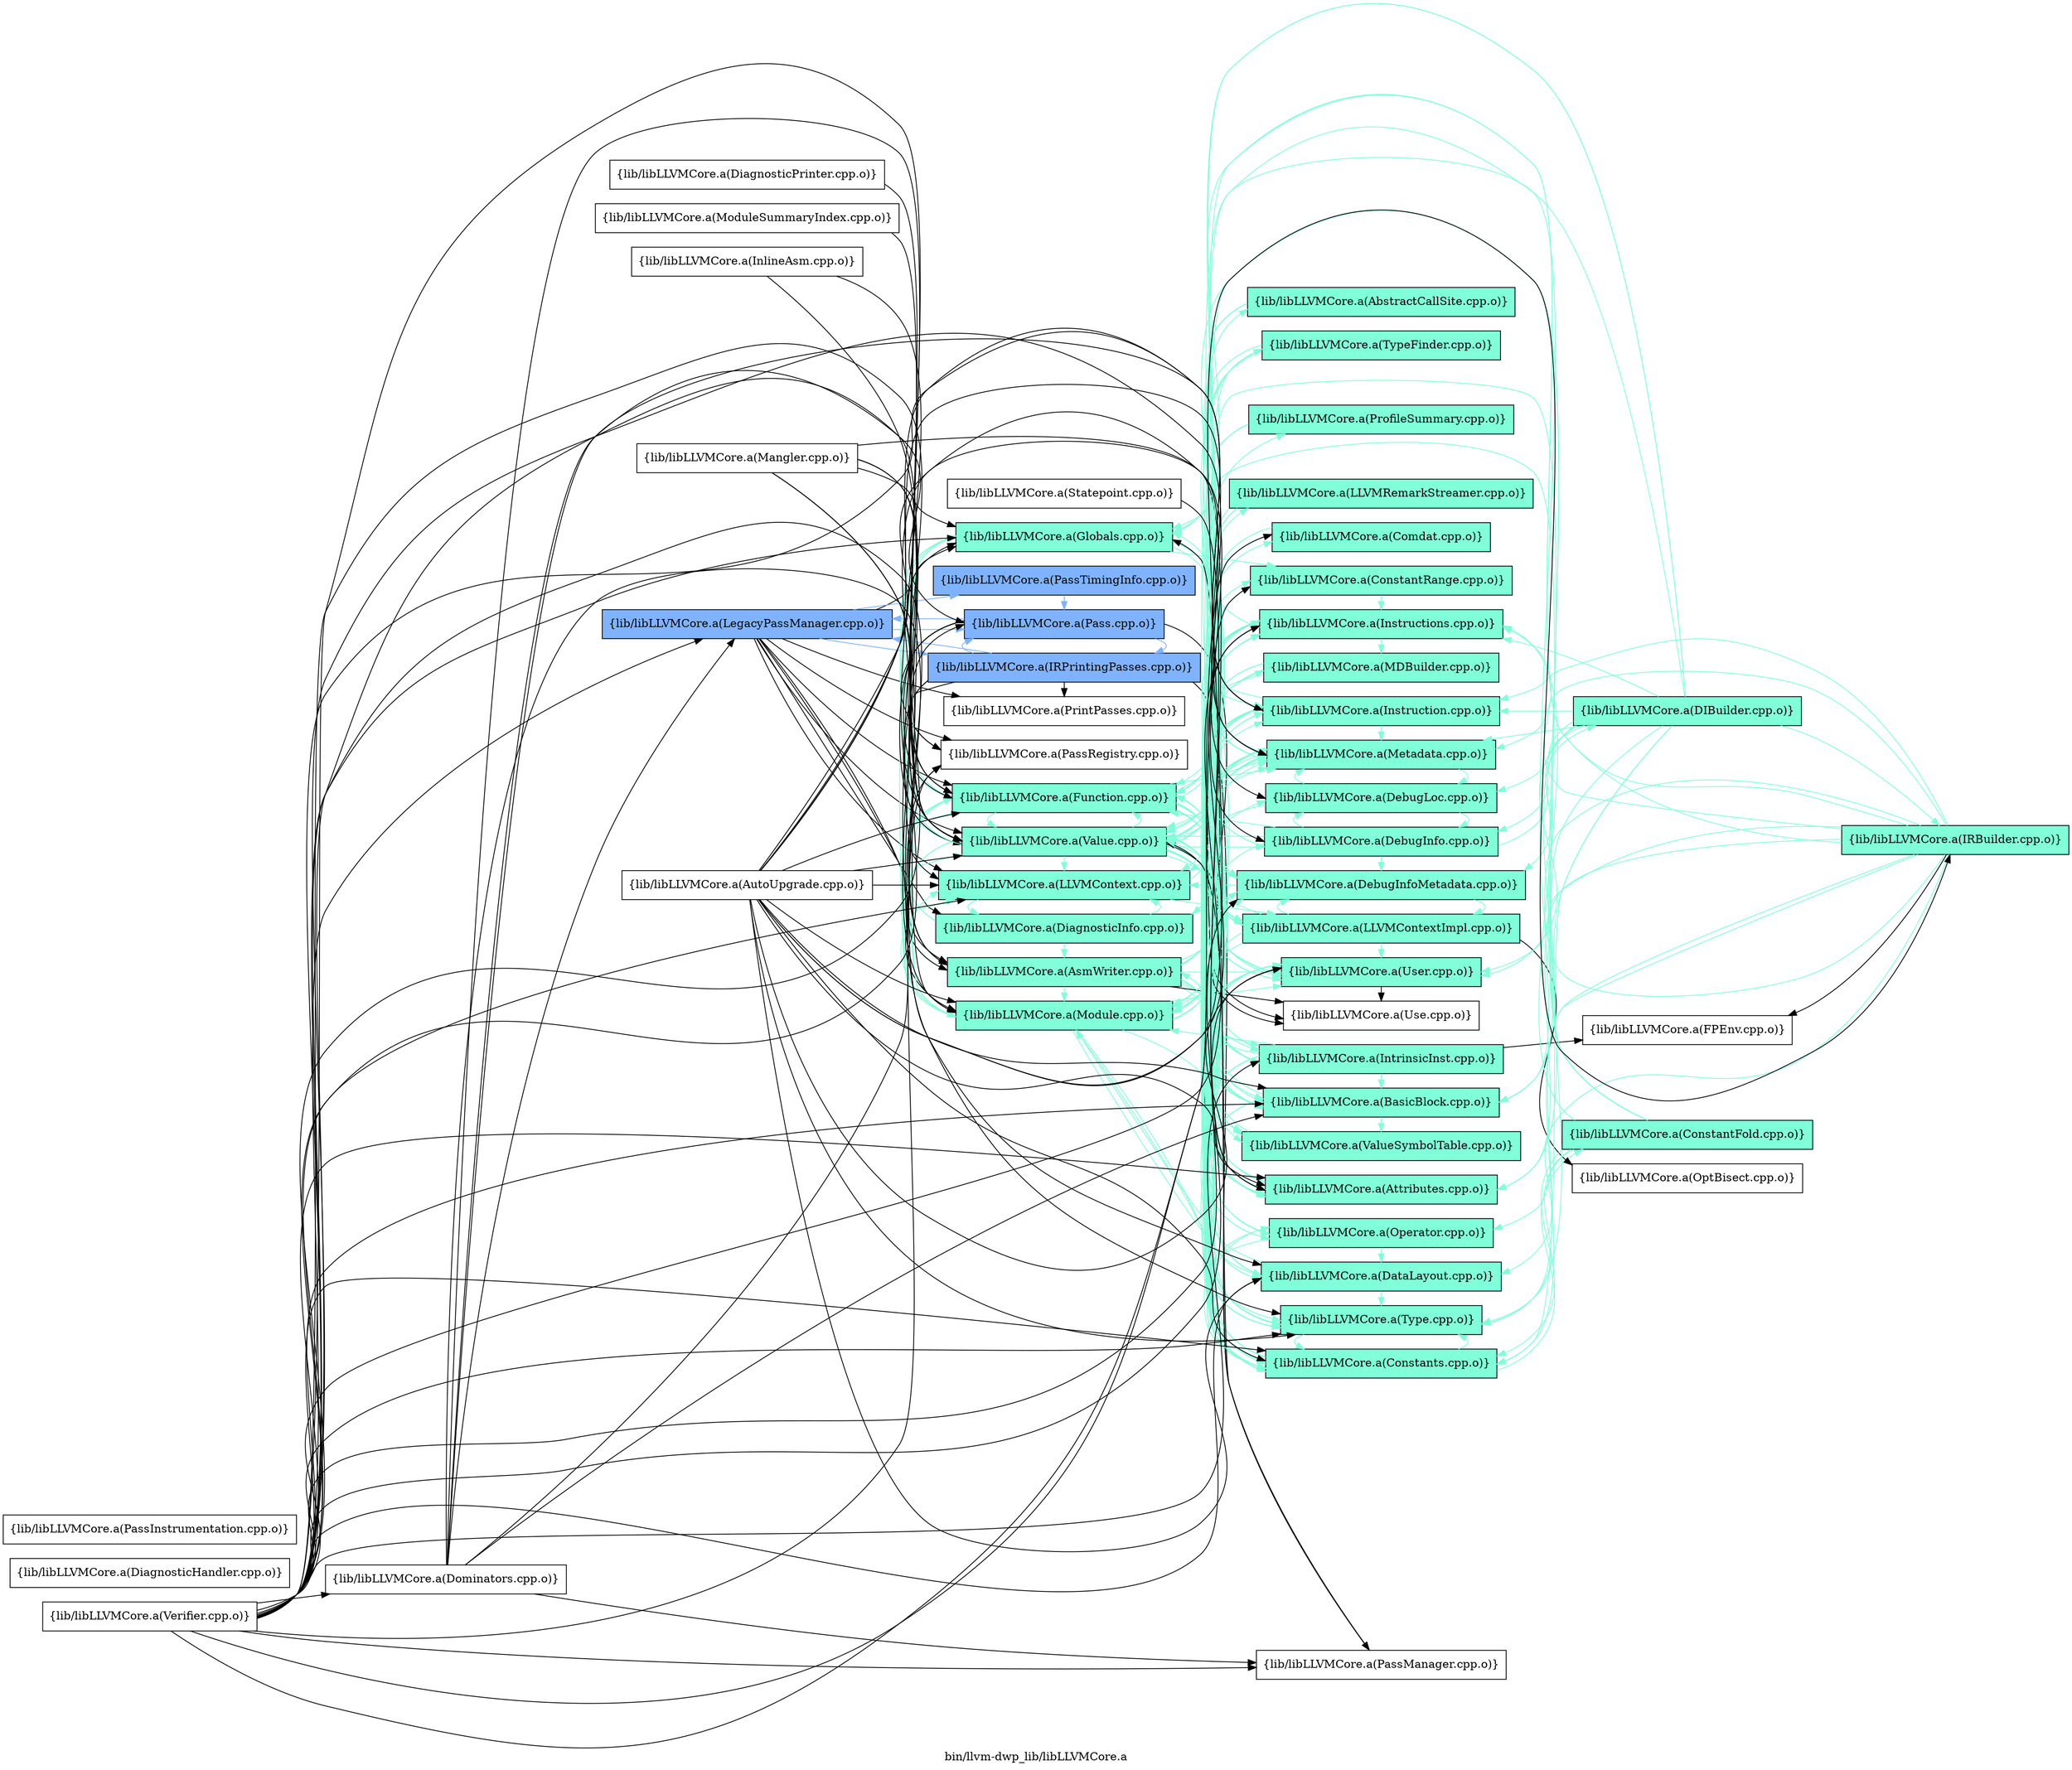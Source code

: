 digraph "bin/llvm-dwp_lib/libLLVMCore.a" {
	label="bin/llvm-dwp_lib/libLLVMCore.a";
	rankdir=LR;
	{ rank=same; Node0x55762fa77498;  }
	{ rank=same; Node0x55762fa7feb8; Node0x55762fa7e798; Node0x55762fa77bc8; Node0x55762fa71fe8; Node0x55762fa7adc8; Node0x55762fa78708; Node0x55762fa75328; Node0x55762fa83608; Node0x55762fa81f38; Node0x55762fa81718; Node0x55762fa84008; Node0x55762fa82028;  }
	{ rank=same; Node0x55762fa80688; Node0x55762fa7bc78; Node0x55762fa75aa8; Node0x55762fa7cda8; Node0x55762fa779e8; Node0x55762fa78758; Node0x55762fa75dc8; Node0x55762fa73e38; Node0x55762fa7a0a8; Node0x55762fa7a2d8; Node0x55762fa78e88; Node0x55762fa85138; Node0x55762fa81358; Node0x55762fa82cf8; Node0x55762fa80e08; Node0x55762fa75558; Node0x55762fa745b8; Node0x55762fa83b58; Node0x55762fa85e08; Node0x55762fa85778; Node0x55762fa81e48; Node0x55762fa7ba98; Node0x55762fa78488; Node0x55762fa83798; Node0x55762fa7c5d8;  }
	{ rank=same; Node0x55762fa75148; Node0x55762fa731b8; Node0x55762fa83ec8; Node0x55762fa7ea18;  }

	Node0x55762fa77498 [shape=record,shape=box,group=2,style=filled,fillcolor="0.600000 0.5 1",label="{lib/libLLVMCore.a(LegacyPassManager.cpp.o)}"];
	Node0x55762fa77498 -> Node0x55762fa7feb8;
	Node0x55762fa77498 -> Node0x55762fa7e798;
	Node0x55762fa77498 -> Node0x55762fa77bc8;
	Node0x55762fa77498 -> Node0x55762fa71fe8;
	Node0x55762fa77498 -> Node0x55762fa7adc8[color="0.600000 0.5 1"];
	Node0x55762fa77498 -> Node0x55762fa78708;
	Node0x55762fa77498 -> Node0x55762fa75328;
	Node0x55762fa77498 -> Node0x55762fa83608[color="0.600000 0.5 1"];
	Node0x55762fa77498 -> Node0x55762fa81f38;
	Node0x55762fa77498 -> Node0x55762fa81718[color="0.600000 0.5 1"];
	Node0x55762fa77498 -> Node0x55762fa84008;
	Node0x55762fa77498 -> Node0x55762fa82028;
	Node0x55762fa75328 [shape=record,shape=box,group=1,style=filled,fillcolor="0.450000 0.5 1",label="{lib/libLLVMCore.a(Module.cpp.o)}"];
	Node0x55762fa75328 -> Node0x55762fa7cda8[color="0.450000 0.5 1"];
	Node0x55762fa75328 -> Node0x55762fa7e798[color="0.450000 0.5 1"];
	Node0x55762fa75328 -> Node0x55762fa75558[color="0.450000 0.5 1"];
	Node0x55762fa75328 -> Node0x55762fa73e38[color="0.450000 0.5 1"];
	Node0x55762fa75328 -> Node0x55762fa71fe8[color="0.450000 0.5 1"];
	Node0x55762fa75328 -> Node0x55762fa78708[color="0.450000 0.5 1"];
	Node0x55762fa75328 -> Node0x55762fa75aa8[color="0.450000 0.5 1"];
	Node0x55762fa75328 -> Node0x55762fa83798[color="0.450000 0.5 1"];
	Node0x55762fa75328 -> Node0x55762fa85138[color="0.450000 0.5 1"];
	Node0x55762fa75328 -> Node0x55762fa85e08[color="0.450000 0.5 1"];
	Node0x55762fa75328 -> Node0x55762fa81358[color="0.450000 0.5 1"];
	Node0x55762fa75328 -> Node0x55762fa82028[color="0.450000 0.5 1"];
	Node0x55762fa75328 -> Node0x55762fa82cf8[color="0.450000 0.5 1"];
	Node0x55762fa83608 [shape=record,shape=box,group=2,style=filled,fillcolor="0.600000 0.5 1",label="{lib/libLLVMCore.a(Pass.cpp.o)}"];
	Node0x55762fa83608 -> Node0x55762fa7e798;
	Node0x55762fa83608 -> Node0x55762fa78758;
	Node0x55762fa83608 -> Node0x55762fa7adc8[color="0.600000 0.5 1"];
	Node0x55762fa83608 -> Node0x55762fa78708;
	Node0x55762fa83608 -> Node0x55762fa77498[color="0.600000 0.5 1"];
	Node0x55762fa83608 -> Node0x55762fa81f38;
	Node0x55762fa83608 -> Node0x55762fa82028;
	Node0x55762fa82028 [shape=record,shape=box,group=1,style=filled,fillcolor="0.450000 0.5 1",label="{lib/libLLVMCore.a(Value.cpp.o)}"];
	Node0x55762fa82028 -> Node0x55762fa7cda8[color="0.450000 0.5 1"];
	Node0x55762fa82028 -> Node0x55762fa7c5d8[color="0.450000 0.5 1"];
	Node0x55762fa82028 -> Node0x55762fa7e798[color="0.450000 0.5 1"];
	Node0x55762fa82028 -> Node0x55762fa78758[color="0.450000 0.5 1"];
	Node0x55762fa82028 -> Node0x55762fa75dc8[color="0.450000 0.5 1"];
	Node0x55762fa82028 -> Node0x55762fa73e38[color="0.450000 0.5 1"];
	Node0x55762fa82028 -> Node0x55762fa71fe8[color="0.450000 0.5 1"];
	Node0x55762fa82028 -> Node0x55762fa7bc78[color="0.450000 0.5 1"];
	Node0x55762fa82028 -> Node0x55762fa7a0a8[color="0.450000 0.5 1"];
	Node0x55762fa82028 -> Node0x55762fa7a2d8[color="0.450000 0.5 1"];
	Node0x55762fa82028 -> Node0x55762fa78708[color="0.450000 0.5 1"];
	Node0x55762fa82028 -> Node0x55762fa7ba98[color="0.450000 0.5 1"];
	Node0x55762fa82028 -> Node0x55762fa75aa8[color="0.450000 0.5 1"];
	Node0x55762fa82028 -> Node0x55762fa83b58[color="0.450000 0.5 1"];
	Node0x55762fa82028 -> Node0x55762fa85138[color="0.450000 0.5 1"];
	Node0x55762fa82028 -> Node0x55762fa85778;
	Node0x55762fa82028 -> Node0x55762fa81358[color="0.450000 0.5 1"];
	Node0x55762fa82028 -> Node0x55762fa82cf8[color="0.450000 0.5 1"];
	Node0x55762fa78758 [shape=record,shape=box,group=1,style=filled,fillcolor="0.450000 0.5 1",label="{lib/libLLVMCore.a(Attributes.cpp.o)}"];
	Node0x55762fa78758 -> Node0x55762fa7e798[color="0.450000 0.5 1"];
	Node0x55762fa78758 -> Node0x55762fa77bc8[color="0.450000 0.5 1"];
	Node0x55762fa73e38 [shape=record,shape=box,group=1,style=filled,fillcolor="0.450000 0.5 1",label="{lib/libLLVMCore.a(Constants.cpp.o)}"];
	Node0x55762fa73e38 -> Node0x55762fa7e798[color="0.450000 0.5 1"];
	Node0x55762fa73e38 -> Node0x55762fa75148[color="0.450000 0.5 1"];
	Node0x55762fa73e38 -> Node0x55762fa71fe8[color="0.450000 0.5 1"];
	Node0x55762fa73e38 -> Node0x55762fa7bc78[color="0.450000 0.5 1"];
	Node0x55762fa73e38 -> Node0x55762fa7a0a8[color="0.450000 0.5 1"];
	Node0x55762fa73e38 -> Node0x55762fa83b58[color="0.450000 0.5 1"];
	Node0x55762fa73e38 -> Node0x55762fa85138[color="0.450000 0.5 1"];
	Node0x55762fa73e38 -> Node0x55762fa81358[color="0.450000 0.5 1"];
	Node0x55762fa73e38 -> Node0x55762fa82028[color="0.450000 0.5 1"];
	Node0x55762fa78bb8 [shape=record,shape=box,group=0,label="{lib/libLLVMCore.a(Mangler.cpp.o)}"];
	Node0x55762fa78bb8 -> Node0x55762fa7cda8;
	Node0x55762fa78bb8 -> Node0x55762fa7e798;
	Node0x55762fa78bb8 -> Node0x55762fa78758;
	Node0x55762fa78bb8 -> Node0x55762fa71fe8;
	Node0x55762fa78bb8 -> Node0x55762fa75328;
	Node0x55762fa78bb8 -> Node0x55762fa82028;
	Node0x55762fa75aa8 [shape=record,shape=box,group=1,style=filled,fillcolor="0.450000 0.5 1",label="{lib/libLLVMCore.a(Metadata.cpp.o)}"];
	Node0x55762fa75aa8 -> Node0x55762fa80e08[color="0.450000 0.5 1"];
	Node0x55762fa75aa8 -> Node0x55762fa80688[color="0.450000 0.5 1"];
	Node0x55762fa75aa8 -> Node0x55762fa745b8[color="0.450000 0.5 1"];
	Node0x55762fa75aa8 -> Node0x55762fa73e38[color="0.450000 0.5 1"];
	Node0x55762fa75aa8 -> Node0x55762fa78708[color="0.450000 0.5 1"];
	Node0x55762fa75aa8 -> Node0x55762fa7ba98[color="0.450000 0.5 1"];
	Node0x55762fa75aa8 -> Node0x55762fa75328[color="0.450000 0.5 1"];
	Node0x55762fa75aa8 -> Node0x55762fa85138[color="0.450000 0.5 1"];
	Node0x55762fa75aa8 -> Node0x55762fa82028[color="0.450000 0.5 1"];
	Node0x55762fa7cda8 [shape=record,shape=box,group=1,style=filled,fillcolor="0.450000 0.5 1",label="{lib/libLLVMCore.a(DataLayout.cpp.o)}"];
	Node0x55762fa7cda8 -> Node0x55762fa71fe8[color="0.450000 0.5 1"];
	Node0x55762fa7cda8 -> Node0x55762fa75328[color="0.450000 0.5 1"];
	Node0x55762fa7cda8 -> Node0x55762fa85138[color="0.450000 0.5 1"];
	Node0x55762fa7feb8 [shape=record,shape=box,group=1,style=filled,fillcolor="0.450000 0.5 1",label="{lib/libLLVMCore.a(DiagnosticInfo.cpp.o)}"];
	Node0x55762fa7feb8 -> Node0x55762fa80688[color="0.450000 0.5 1"];
	Node0x55762fa7feb8 -> Node0x55762fa7e798[color="0.450000 0.5 1"];
	Node0x55762fa7feb8 -> Node0x55762fa77bc8[color="0.450000 0.5 1"];
	Node0x55762fa7feb8 -> Node0x55762fa7bc78[color="0.450000 0.5 1"];
	Node0x55762fa7feb8 -> Node0x55762fa78708[color="0.450000 0.5 1"];
	Node0x55762fa7feb8 -> Node0x55762fa75aa8[color="0.450000 0.5 1"];
	Node0x55762fa7feb8 -> Node0x55762fa82028[color="0.450000 0.5 1"];
	Node0x55762fa7e798 [shape=record,shape=box,group=1,style=filled,fillcolor="0.450000 0.5 1",label="{lib/libLLVMCore.a(Function.cpp.o)}"];
	Node0x55762fa7e798 -> Node0x55762fa7cda8[color="0.450000 0.5 1"];
	Node0x55762fa7e798 -> Node0x55762fa779e8[color="0.450000 0.5 1"];
	Node0x55762fa7e798 -> Node0x55762fa78758[color="0.450000 0.5 1"];
	Node0x55762fa7e798 -> Node0x55762fa75dc8[color="0.450000 0.5 1"];
	Node0x55762fa7e798 -> Node0x55762fa73e38[color="0.450000 0.5 1"];
	Node0x55762fa7e798 -> Node0x55762fa71fe8[color="0.450000 0.5 1"];
	Node0x55762fa7e798 -> Node0x55762fa7a0a8[color="0.450000 0.5 1"];
	Node0x55762fa7e798 -> Node0x55762fa7a2d8[color="0.450000 0.5 1"];
	Node0x55762fa7e798 -> Node0x55762fa78708[color="0.450000 0.5 1"];
	Node0x55762fa7e798 -> Node0x55762fa78e88[color="0.450000 0.5 1"];
	Node0x55762fa7e798 -> Node0x55762fa75aa8[color="0.450000 0.5 1"];
	Node0x55762fa7e798 -> Node0x55762fa75328[color="0.450000 0.5 1"];
	Node0x55762fa7e798 -> Node0x55762fa85138[color="0.450000 0.5 1"];
	Node0x55762fa7e798 -> Node0x55762fa81358[color="0.450000 0.5 1"];
	Node0x55762fa7e798 -> Node0x55762fa82028[color="0.450000 0.5 1"];
	Node0x55762fa7e798 -> Node0x55762fa82cf8[color="0.450000 0.5 1"];
	Node0x55762fa71fe8 [shape=record,shape=box,group=1,style=filled,fillcolor="0.450000 0.5 1",label="{lib/libLLVMCore.a(Globals.cpp.o)}"];
	Node0x55762fa71fe8 -> Node0x55762fa7e798[color="0.450000 0.5 1"];
	Node0x55762fa71fe8 -> Node0x55762fa745b8[color="0.450000 0.5 1"];
	Node0x55762fa71fe8 -> Node0x55762fa73e38[color="0.450000 0.5 1"];
	Node0x55762fa71fe8 -> Node0x55762fa75aa8[color="0.450000 0.5 1"];
	Node0x55762fa71fe8 -> Node0x55762fa75328[color="0.450000 0.5 1"];
	Node0x55762fa71fe8 -> Node0x55762fa85138[color="0.450000 0.5 1"];
	Node0x55762fa71fe8 -> Node0x55762fa81358[color="0.450000 0.5 1"];
	Node0x55762fa71fe8 -> Node0x55762fa82028[color="0.450000 0.5 1"];
	Node0x55762fa72768 [shape=record,shape=box,group=1,style=filled,fillcolor="0.450000 0.5 1",label="{lib/libLLVMCore.a(IRBuilder.cpp.o)}"];
	Node0x55762fa72768 -> Node0x55762fa7cda8[color="0.450000 0.5 1"];
	Node0x55762fa72768 -> Node0x55762fa7e798[color="0.450000 0.5 1"];
	Node0x55762fa72768 -> Node0x55762fa78758[color="0.450000 0.5 1"];
	Node0x55762fa72768 -> Node0x55762fa75dc8[color="0.450000 0.5 1"];
	Node0x55762fa72768 -> Node0x55762fa73e38[color="0.450000 0.5 1"];
	Node0x55762fa72768 -> Node0x55762fa71fe8[color="0.450000 0.5 1"];
	Node0x55762fa72768 -> Node0x55762fa731b8;
	Node0x55762fa72768 -> Node0x55762fa7bc78[color="0.450000 0.5 1"];
	Node0x55762fa72768 -> Node0x55762fa7a0a8[color="0.450000 0.5 1"];
	Node0x55762fa72768 -> Node0x55762fa75aa8[color="0.450000 0.5 1"];
	Node0x55762fa72768 -> Node0x55762fa85138[color="0.450000 0.5 1"];
	Node0x55762fa72768 -> Node0x55762fa81358[color="0.450000 0.5 1"];
	Node0x55762fa72768 -> Node0x55762fa82028[color="0.450000 0.5 1"];
	Node0x55762fa7b9f8 [shape=record,shape=box,group=0,label="{lib/libLLVMCore.a(InlineAsm.cpp.o)}"];
	Node0x55762fa7b9f8 -> Node0x55762fa85138;
	Node0x55762fa7b9f8 -> Node0x55762fa82028;
	Node0x55762fa7bc78 [shape=record,shape=box,group=1,style=filled,fillcolor="0.450000 0.5 1",label="{lib/libLLVMCore.a(Instruction.cpp.o)}"];
	Node0x55762fa7bc78 -> Node0x55762fa78758[color="0.450000 0.5 1"];
	Node0x55762fa7bc78 -> Node0x55762fa75dc8[color="0.450000 0.5 1"];
	Node0x55762fa7bc78 -> Node0x55762fa73e38[color="0.450000 0.5 1"];
	Node0x55762fa7bc78 -> Node0x55762fa7a0a8[color="0.450000 0.5 1"];
	Node0x55762fa7bc78 -> Node0x55762fa75aa8[color="0.450000 0.5 1"];
	Node0x55762fa7bc78 -> Node0x55762fa81358[color="0.450000 0.5 1"];
	Node0x55762fa7bc78 -> Node0x55762fa82028[color="0.450000 0.5 1"];
	Node0x55762fa7a0a8 [shape=record,shape=box,group=1,style=filled,fillcolor="0.450000 0.5 1",label="{lib/libLLVMCore.a(Instructions.cpp.o)}"];
	Node0x55762fa7a0a8 -> Node0x55762fa7cda8[color="0.450000 0.5 1"];
	Node0x55762fa7a0a8 -> Node0x55762fa7e798[color="0.450000 0.5 1"];
	Node0x55762fa7a0a8 -> Node0x55762fa78758[color="0.450000 0.5 1"];
	Node0x55762fa7a0a8 -> Node0x55762fa75dc8[color="0.450000 0.5 1"];
	Node0x55762fa7a0a8 -> Node0x55762fa73e38[color="0.450000 0.5 1"];
	Node0x55762fa7a0a8 -> Node0x55762fa7bc78[color="0.450000 0.5 1"];
	Node0x55762fa7a0a8 -> Node0x55762fa7ba98[color="0.450000 0.5 1"];
	Node0x55762fa7a0a8 -> Node0x55762fa78e88[color="0.450000 0.5 1"];
	Node0x55762fa7a0a8 -> Node0x55762fa75aa8[color="0.450000 0.5 1"];
	Node0x55762fa7a0a8 -> Node0x55762fa75328[color="0.450000 0.5 1"];
	Node0x55762fa7a0a8 -> Node0x55762fa83b58[color="0.450000 0.5 1"];
	Node0x55762fa7a0a8 -> Node0x55762fa85138[color="0.450000 0.5 1"];
	Node0x55762fa7a0a8 -> Node0x55762fa85778;
	Node0x55762fa7a0a8 -> Node0x55762fa81358[color="0.450000 0.5 1"];
	Node0x55762fa7a0a8 -> Node0x55762fa82028[color="0.450000 0.5 1"];
	Node0x55762fa78708 [shape=record,shape=box,group=1,style=filled,fillcolor="0.450000 0.5 1",label="{lib/libLLVMCore.a(LLVMContext.cpp.o)}"];
	Node0x55762fa78708 -> Node0x55762fa7feb8[color="0.450000 0.5 1"];
	Node0x55762fa78708 -> Node0x55762fa7ba98[color="0.450000 0.5 1"];
	Node0x55762fa78708 -> Node0x55762fa78488[color="0.450000 0.5 1"];
	Node0x55762fa85138 [shape=record,shape=box,group=1,style=filled,fillcolor="0.450000 0.5 1",label="{lib/libLLVMCore.a(Type.cpp.o)}"];
	Node0x55762fa85138 -> Node0x55762fa73e38[color="0.450000 0.5 1"];
	Node0x55762fa81358 [shape=record,shape=box,group=1,style=filled,fillcolor="0.450000 0.5 1",label="{lib/libLLVMCore.a(User.cpp.o)}"];
	Node0x55762fa81358 -> Node0x55762fa7a2d8[color="0.450000 0.5 1"];
	Node0x55762fa81358 -> Node0x55762fa85778;
	Node0x55762fa75dc8 [shape=record,shape=box,group=1,style=filled,fillcolor="0.450000 0.5 1",label="{lib/libLLVMCore.a(BasicBlock.cpp.o)}"];
	Node0x55762fa75dc8 -> Node0x55762fa73e38[color="0.450000 0.5 1"];
	Node0x55762fa75dc8 -> Node0x55762fa7bc78[color="0.450000 0.5 1"];
	Node0x55762fa75dc8 -> Node0x55762fa7a0a8[color="0.450000 0.5 1"];
	Node0x55762fa75dc8 -> Node0x55762fa75aa8[color="0.450000 0.5 1"];
	Node0x55762fa75dc8 -> Node0x55762fa85138[color="0.450000 0.5 1"];
	Node0x55762fa75dc8 -> Node0x55762fa81358[color="0.450000 0.5 1"];
	Node0x55762fa75dc8 -> Node0x55762fa82028[color="0.450000 0.5 1"];
	Node0x55762fa75dc8 -> Node0x55762fa82cf8[color="0.450000 0.5 1"];
	Node0x55762fa7a2d8 [shape=record,shape=box,group=1,style=filled,fillcolor="0.450000 0.5 1",label="{lib/libLLVMCore.a(IntrinsicInst.cpp.o)}"];
	Node0x55762fa7a2d8 -> Node0x55762fa7cda8[color="0.450000 0.5 1"];
	Node0x55762fa7a2d8 -> Node0x55762fa80e08[color="0.450000 0.5 1"];
	Node0x55762fa7a2d8 -> Node0x55762fa7e798[color="0.450000 0.5 1"];
	Node0x55762fa7a2d8 -> Node0x55762fa78758[color="0.450000 0.5 1"];
	Node0x55762fa7a2d8 -> Node0x55762fa75dc8[color="0.450000 0.5 1"];
	Node0x55762fa7a2d8 -> Node0x55762fa73e38[color="0.450000 0.5 1"];
	Node0x55762fa7a2d8 -> Node0x55762fa731b8;
	Node0x55762fa7a2d8 -> Node0x55762fa7bc78[color="0.450000 0.5 1"];
	Node0x55762fa7a2d8 -> Node0x55762fa7a0a8[color="0.450000 0.5 1"];
	Node0x55762fa7a2d8 -> Node0x55762fa75aa8[color="0.450000 0.5 1"];
	Node0x55762fa7a2d8 -> Node0x55762fa75328[color="0.450000 0.5 1"];
	Node0x55762fa7a2d8 -> Node0x55762fa83b58[color="0.450000 0.5 1"];
	Node0x55762fa7a2d8 -> Node0x55762fa85138[color="0.450000 0.5 1"];
	Node0x55762fa7a2d8 -> Node0x55762fa81358[color="0.450000 0.5 1"];
	Node0x55762fa7a2d8 -> Node0x55762fa82028[color="0.450000 0.5 1"];
	Node0x55762fa83b58 [shape=record,shape=box,group=1,style=filled,fillcolor="0.450000 0.5 1",label="{lib/libLLVMCore.a(Operator.cpp.o)}"];
	Node0x55762fa83b58 -> Node0x55762fa7cda8[color="0.450000 0.5 1"];
	Node0x55762fa83b58 -> Node0x55762fa73e38[color="0.450000 0.5 1"];
	Node0x55762fa83b58 -> Node0x55762fa85138[color="0.450000 0.5 1"];
	Node0x55762fa80e08 [shape=record,shape=box,group=1,style=filled,fillcolor="0.450000 0.5 1",label="{lib/libLLVMCore.a(DebugInfoMetadata.cpp.o)}"];
	Node0x55762fa80e08 -> Node0x55762fa73e38[color="0.450000 0.5 1"];
	Node0x55762fa80e08 -> Node0x55762fa78708[color="0.450000 0.5 1"];
	Node0x55762fa80e08 -> Node0x55762fa7ba98[color="0.450000 0.5 1"];
	Node0x55762fa80e08 -> Node0x55762fa75aa8[color="0.450000 0.5 1"];
	Node0x55762fa80e08 -> Node0x55762fa85138[color="0.450000 0.5 1"];
	Node0x55762fa745b8 [shape=record,shape=box,group=1,style=filled,fillcolor="0.450000 0.5 1",label="{lib/libLLVMCore.a(ConstantRange.cpp.o)}"];
	Node0x55762fa745b8 -> Node0x55762fa7a0a8[color="0.450000 0.5 1"];
	Node0x55762fa81f38 [shape=record,shape=box,group=0,label="{lib/libLLVMCore.a(PassRegistry.cpp.o)}"];
	Node0x55762fa80688 [shape=record,shape=box,group=1,style=filled,fillcolor="0.450000 0.5 1",label="{lib/libLLVMCore.a(DebugLoc.cpp.o)}"];
	Node0x55762fa80688 -> Node0x55762fa7c5d8[color="0.450000 0.5 1"];
	Node0x55762fa80688 -> Node0x55762fa80e08[color="0.450000 0.5 1"];
	Node0x55762fa80688 -> Node0x55762fa75aa8[color="0.450000 0.5 1"];
	Node0x55762fa7ef68 [shape=record,shape=box,group=0,label="{lib/libLLVMCore.a(Dominators.cpp.o)}"];
	Node0x55762fa7ef68 -> Node0x55762fa77bc8;
	Node0x55762fa7ef68 -> Node0x55762fa75dc8;
	Node0x55762fa7ef68 -> Node0x55762fa7bc78;
	Node0x55762fa7ef68 -> Node0x55762fa77498;
	Node0x55762fa7ef68 -> Node0x55762fa83608;
	Node0x55762fa7ef68 -> Node0x55762fa81e48;
	Node0x55762fa7ef68 -> Node0x55762fa81f38;
	Node0x55762fa7ef68 -> Node0x55762fa82028;
	Node0x55762fa85778 [shape=record,shape=box,group=0,label="{lib/libLLVMCore.a(Use.cpp.o)}"];
	Node0x55762fa77bc8 [shape=record,shape=box,group=1,style=filled,fillcolor="0.450000 0.5 1",label="{lib/libLLVMCore.a(AsmWriter.cpp.o)}"];
	Node0x55762fa77bc8 -> Node0x55762fa80e08[color="0.450000 0.5 1"];
	Node0x55762fa77bc8 -> Node0x55762fa7e798[color="0.450000 0.5 1"];
	Node0x55762fa77bc8 -> Node0x55762fa78758[color="0.450000 0.5 1"];
	Node0x55762fa77bc8 -> Node0x55762fa75dc8[color="0.450000 0.5 1"];
	Node0x55762fa77bc8 -> Node0x55762fa75558[color="0.450000 0.5 1"];
	Node0x55762fa77bc8 -> Node0x55762fa745b8[color="0.450000 0.5 1"];
	Node0x55762fa77bc8 -> Node0x55762fa73e38[color="0.450000 0.5 1"];
	Node0x55762fa77bc8 -> Node0x55762fa71fe8[color="0.450000 0.5 1"];
	Node0x55762fa77bc8 -> Node0x55762fa7bc78[color="0.450000 0.5 1"];
	Node0x55762fa77bc8 -> Node0x55762fa7a0a8[color="0.450000 0.5 1"];
	Node0x55762fa77bc8 -> Node0x55762fa7a2d8[color="0.450000 0.5 1"];
	Node0x55762fa77bc8 -> Node0x55762fa78708[color="0.450000 0.5 1"];
	Node0x55762fa77bc8 -> Node0x55762fa75aa8[color="0.450000 0.5 1"];
	Node0x55762fa77bc8 -> Node0x55762fa75328[color="0.450000 0.5 1"];
	Node0x55762fa77bc8 -> Node0x55762fa83b58[color="0.450000 0.5 1"];
	Node0x55762fa77bc8 -> Node0x55762fa85138[color="0.450000 0.5 1"];
	Node0x55762fa77bc8 -> Node0x55762fa85e08[color="0.450000 0.5 1"];
	Node0x55762fa77bc8 -> Node0x55762fa85778;
	Node0x55762fa77bc8 -> Node0x55762fa81358[color="0.450000 0.5 1"];
	Node0x55762fa77bc8 -> Node0x55762fa82028[color="0.450000 0.5 1"];
	Node0x55762fa75558 [shape=record,shape=box,group=1,style=filled,fillcolor="0.450000 0.5 1",label="{lib/libLLVMCore.a(Comdat.cpp.o)}"];
	Node0x55762fa75558 -> Node0x55762fa75328[color="0.450000 0.5 1"];
	Node0x55762fa81718 [shape=record,shape=box,group=2,style=filled,fillcolor="0.600000 0.5 1",label="{lib/libLLVMCore.a(PassTimingInfo.cpp.o)}"];
	Node0x55762fa81718 -> Node0x55762fa83608[color="0.600000 0.5 1"];
	Node0x55762fa7c5d8 [shape=record,shape=box,group=1,style=filled,fillcolor="0.450000 0.5 1",label="{lib/libLLVMCore.a(DebugInfo.cpp.o)}"];
	Node0x55762fa7c5d8 -> Node0x55762fa7ea18[color="0.450000 0.5 1"];
	Node0x55762fa7c5d8 -> Node0x55762fa80e08[color="0.450000 0.5 1"];
	Node0x55762fa7c5d8 -> Node0x55762fa80688[color="0.450000 0.5 1"];
	Node0x55762fa7c5d8 -> Node0x55762fa7e798[color="0.450000 0.5 1"];
	Node0x55762fa7c5d8 -> Node0x55762fa7bc78[color="0.450000 0.5 1"];
	Node0x55762fa7c5d8 -> Node0x55762fa75aa8[color="0.450000 0.5 1"];
	Node0x55762fa7c5d8 -> Node0x55762fa75328[color="0.450000 0.5 1"];
	Node0x55762fa7c5d8 -> Node0x55762fa82028[color="0.450000 0.5 1"];
	Node0x55762fa84468 [shape=record,shape=box,group=0,label="{lib/libLLVMCore.a(Statepoint.cpp.o)}"];
	Node0x55762fa84468 -> Node0x55762fa78758;
	Node0x55762fa84008 [shape=record,shape=box,group=0,label="{lib/libLLVMCore.a(PrintPasses.cpp.o)}"];
	Node0x55762fa78e88 [shape=record,shape=box,group=1,style=filled,fillcolor="0.450000 0.5 1",label="{lib/libLLVMCore.a(MDBuilder.cpp.o)}"];
	Node0x55762fa78e88 -> Node0x55762fa73e38[color="0.450000 0.5 1"];
	Node0x55762fa78e88 -> Node0x55762fa75aa8[color="0.450000 0.5 1"];
	Node0x55762fa78e88 -> Node0x55762fa85138[color="0.450000 0.5 1"];
	Node0x55762fa78e88 -> Node0x55762fa82028[color="0.450000 0.5 1"];
	Node0x55762fa7adc8 [shape=record,shape=box,group=2,style=filled,fillcolor="0.600000 0.5 1",label="{lib/libLLVMCore.a(IRPrintingPasses.cpp.o)}"];
	Node0x55762fa7adc8 -> Node0x55762fa77bc8;
	Node0x55762fa7adc8 -> Node0x55762fa77498[color="0.600000 0.5 1"];
	Node0x55762fa7adc8 -> Node0x55762fa83608[color="0.600000 0.5 1"];
	Node0x55762fa7adc8 -> Node0x55762fa81e48;
	Node0x55762fa7adc8 -> Node0x55762fa81f38;
	Node0x55762fa7adc8 -> Node0x55762fa84008;
	Node0x55762fa7adc8 -> Node0x55762fa82028;
	Node0x55762fa82578 [shape=record,shape=box,group=0,label="{lib/libLLVMCore.a(Verifier.cpp.o)}"];
	Node0x55762fa82578 -> Node0x55762fa7cda8;
	Node0x55762fa82578 -> Node0x55762fa80e08;
	Node0x55762fa82578 -> Node0x55762fa80688;
	Node0x55762fa82578 -> Node0x55762fa7ef68;
	Node0x55762fa82578 -> Node0x55762fa7e798;
	Node0x55762fa82578 -> Node0x55762fa77bc8;
	Node0x55762fa82578 -> Node0x55762fa78758;
	Node0x55762fa82578 -> Node0x55762fa75dc8;
	Node0x55762fa82578 -> Node0x55762fa75558;
	Node0x55762fa82578 -> Node0x55762fa745b8;
	Node0x55762fa82578 -> Node0x55762fa73e38;
	Node0x55762fa82578 -> Node0x55762fa71fe8;
	Node0x55762fa82578 -> Node0x55762fa7bc78;
	Node0x55762fa82578 -> Node0x55762fa7a0a8;
	Node0x55762fa82578 -> Node0x55762fa7a2d8;
	Node0x55762fa82578 -> Node0x55762fa78708;
	Node0x55762fa82578 -> Node0x55762fa77498;
	Node0x55762fa82578 -> Node0x55762fa75aa8;
	Node0x55762fa82578 -> Node0x55762fa75328;
	Node0x55762fa82578 -> Node0x55762fa83608;
	Node0x55762fa82578 -> Node0x55762fa81e48;
	Node0x55762fa82578 -> Node0x55762fa81f38;
	Node0x55762fa82578 -> Node0x55762fa85138;
	Node0x55762fa82578 -> Node0x55762fa81358;
	Node0x55762fa82578 -> Node0x55762fa82028;
	Node0x55762fa81e48 [shape=record,shape=box,group=0,label="{lib/libLLVMCore.a(PassManager.cpp.o)}"];
	Node0x55762fa81e48 -> Node0x55762fa71fe8;
	Node0x55762fa81e48 -> Node0x55762fa82028;
	Node0x55762fa7ea18 [shape=record,shape=box,group=1,style=filled,fillcolor="0.450000 0.5 1",label="{lib/libLLVMCore.a(DIBuilder.cpp.o)}"];
	Node0x55762fa7ea18 -> Node0x55762fa7c5d8[color="0.450000 0.5 1"];
	Node0x55762fa7ea18 -> Node0x55762fa80e08[color="0.450000 0.5 1"];
	Node0x55762fa7ea18 -> Node0x55762fa80688[color="0.450000 0.5 1"];
	Node0x55762fa7ea18 -> Node0x55762fa7e798[color="0.450000 0.5 1"];
	Node0x55762fa7ea18 -> Node0x55762fa78758[color="0.450000 0.5 1"];
	Node0x55762fa7ea18 -> Node0x55762fa75dc8[color="0.450000 0.5 1"];
	Node0x55762fa7ea18 -> Node0x55762fa73e38[color="0.450000 0.5 1"];
	Node0x55762fa7ea18 -> Node0x55762fa72768[color="0.450000 0.5 1"];
	Node0x55762fa7ea18 -> Node0x55762fa7bc78[color="0.450000 0.5 1"];
	Node0x55762fa7ea18 -> Node0x55762fa7a0a8[color="0.450000 0.5 1"];
	Node0x55762fa7ea18 -> Node0x55762fa75aa8[color="0.450000 0.5 1"];
	Node0x55762fa7ea18 -> Node0x55762fa75328[color="0.450000 0.5 1"];
	Node0x55762fa7ea18 -> Node0x55762fa85138[color="0.450000 0.5 1"];
	Node0x55762fa7ea18 -> Node0x55762fa81358[color="0.450000 0.5 1"];
	Node0x55762fa7ea18 -> Node0x55762fa82028[color="0.450000 0.5 1"];
	Node0x55762fa779e8 [shape=record,shape=box,group=1,style=filled,fillcolor="0.450000 0.5 1",label="{lib/libLLVMCore.a(AbstractCallSite.cpp.o)}"];
	Node0x55762fa779e8 -> Node0x55762fa73e38[color="0.450000 0.5 1"];
	Node0x55762fa779e8 -> Node0x55762fa7a0a8[color="0.450000 0.5 1"];
	Node0x55762fa779e8 -> Node0x55762fa75aa8[color="0.450000 0.5 1"];
	Node0x55762fa779e8 -> Node0x55762fa81358[color="0.450000 0.5 1"];
	Node0x55762fa75148 [shape=record,shape=box,group=1,style=filled,fillcolor="0.450000 0.5 1",label="{lib/libLLVMCore.a(ConstantFold.cpp.o)}"];
	Node0x55762fa75148 -> Node0x55762fa7e798[color="0.450000 0.5 1"];
	Node0x55762fa75148 -> Node0x55762fa73e38[color="0.450000 0.5 1"];
	Node0x55762fa75148 -> Node0x55762fa71fe8[color="0.450000 0.5 1"];
	Node0x55762fa75148 -> Node0x55762fa7a0a8[color="0.450000 0.5 1"];
	Node0x55762fa75148 -> Node0x55762fa75328[color="0.450000 0.5 1"];
	Node0x55762fa75148 -> Node0x55762fa83b58[color="0.450000 0.5 1"];
	Node0x55762fa75148 -> Node0x55762fa85138[color="0.450000 0.5 1"];
	Node0x55762fa75148 -> Node0x55762fa82028[color="0.450000 0.5 1"];
	Node0x55762fa83798 [shape=record,shape=box,group=1,style=filled,fillcolor="0.450000 0.5 1",label="{lib/libLLVMCore.a(ProfileSummary.cpp.o)}"];
	Node0x55762fa83798 -> Node0x55762fa73e38[color="0.450000 0.5 1"];
	Node0x55762fa83798 -> Node0x55762fa75aa8[color="0.450000 0.5 1"];
	Node0x55762fa83798 -> Node0x55762fa85138[color="0.450000 0.5 1"];
	Node0x55762fa85e08 [shape=record,shape=box,group=1,style=filled,fillcolor="0.450000 0.5 1",label="{lib/libLLVMCore.a(TypeFinder.cpp.o)}"];
	Node0x55762fa85e08 -> Node0x55762fa7e798[color="0.450000 0.5 1"];
	Node0x55762fa85e08 -> Node0x55762fa71fe8[color="0.450000 0.5 1"];
	Node0x55762fa85e08 -> Node0x55762fa75aa8[color="0.450000 0.5 1"];
	Node0x55762fa79298 [shape=record,shape=box,group=0,label="{lib/libLLVMCore.a(AutoUpgrade.cpp.o)}"];
	Node0x55762fa79298 -> Node0x55762fa7cda8;
	Node0x55762fa79298 -> Node0x55762fa7c5d8;
	Node0x55762fa79298 -> Node0x55762fa7e798;
	Node0x55762fa79298 -> Node0x55762fa78758;
	Node0x55762fa79298 -> Node0x55762fa75dc8;
	Node0x55762fa79298 -> Node0x55762fa73e38;
	Node0x55762fa79298 -> Node0x55762fa71fe8;
	Node0x55762fa79298 -> Node0x55762fa72768;
	Node0x55762fa79298 -> Node0x55762fa7bc78;
	Node0x55762fa79298 -> Node0x55762fa7a0a8;
	Node0x55762fa79298 -> Node0x55762fa78708;
	Node0x55762fa79298 -> Node0x55762fa75aa8;
	Node0x55762fa79298 -> Node0x55762fa75328;
	Node0x55762fa79298 -> Node0x55762fa85138;
	Node0x55762fa79298 -> Node0x55762fa81358;
	Node0x55762fa79298 -> Node0x55762fa82028;
	Node0x55762fa82cf8 [shape=record,shape=box,group=1,style=filled,fillcolor="0.450000 0.5 1",label="{lib/libLLVMCore.a(ValueSymbolTable.cpp.o)}"];
	Node0x55762fa82cf8 -> Node0x55762fa82028[color="0.450000 0.5 1"];
	Node0x55762fa7ba98 [shape=record,shape=box,group=1,style=filled,fillcolor="0.450000 0.5 1",label="{lib/libLLVMCore.a(LLVMContextImpl.cpp.o)}"];
	Node0x55762fa7ba98 -> Node0x55762fa80e08[color="0.450000 0.5 1"];
	Node0x55762fa7ba98 -> Node0x55762fa73e38[color="0.450000 0.5 1"];
	Node0x55762fa7ba98 -> Node0x55762fa75aa8[color="0.450000 0.5 1"];
	Node0x55762fa7ba98 -> Node0x55762fa75328[color="0.450000 0.5 1"];
	Node0x55762fa7ba98 -> Node0x55762fa83ec8;
	Node0x55762fa7ba98 -> Node0x55762fa81358[color="0.450000 0.5 1"];
	Node0x55762fa7ba98 -> Node0x55762fa82028[color="0.450000 0.5 1"];
	Node0x55762fa731b8 [shape=record,shape=box,group=0,label="{lib/libLLVMCore.a(FPEnv.cpp.o)}"];
	Node0x55762fa78488 [shape=record,shape=box,group=1,style=filled,fillcolor="0.450000 0.5 1",label="{lib/libLLVMCore.a(LLVMRemarkStreamer.cpp.o)}"];
	Node0x55762fa78488 -> Node0x55762fa7feb8[color="0.450000 0.5 1"];
	Node0x55762fa78488 -> Node0x55762fa78708[color="0.450000 0.5 1"];
	Node0x55762fa78488 -> Node0x55762fa82028[color="0.450000 0.5 1"];
	Node0x55762fa7bea8 [shape=record,shape=box,group=0,label="{lib/libLLVMCore.a(DiagnosticPrinter.cpp.o)}"];
	Node0x55762fa7bea8 -> Node0x55762fa82028;
	Node0x55762fa83ec8 [shape=record,shape=box,group=0,label="{lib/libLLVMCore.a(OptBisect.cpp.o)}"];
	Node0x55762fa7b098 [shape=record,shape=box,group=0,label="{lib/libLLVMCore.a(DiagnosticHandler.cpp.o)}"];
	Node0x55762fa854f8 [shape=record,shape=box,group=0,label="{lib/libLLVMCore.a(ModuleSummaryIndex.cpp.o)}"];
	Node0x55762fa854f8 -> Node0x55762fa82028;
	Node0x55762fa82488 [shape=record,shape=box,group=0,label="{lib/libLLVMCore.a(PassInstrumentation.cpp.o)}"];
}
